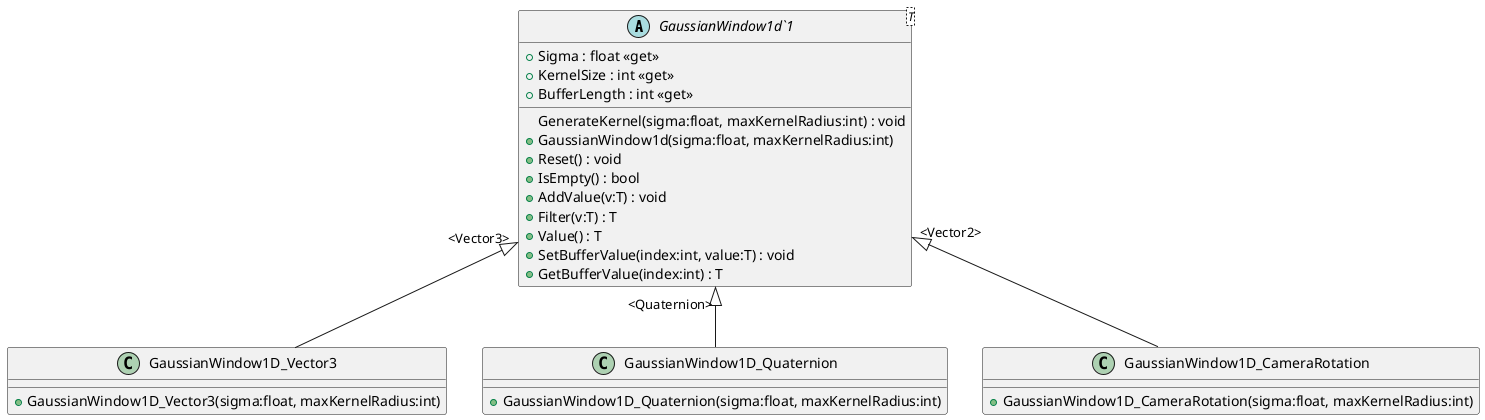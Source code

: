 @startuml
abstract class "GaussianWindow1d`1"<T> {
    + Sigma : float <<get>>
    + KernelSize : int <<get>>
    GenerateKernel(sigma:float, maxKernelRadius:int) : void
    + GaussianWindow1d(sigma:float, maxKernelRadius:int)
    + Reset() : void
    + IsEmpty() : bool
    + AddValue(v:T) : void
    + Filter(v:T) : T
    + Value() : T
    + BufferLength : int <<get>>
    + SetBufferValue(index:int, value:T) : void
    + GetBufferValue(index:int) : T
}
class GaussianWindow1D_Vector3 {
    + GaussianWindow1D_Vector3(sigma:float, maxKernelRadius:int)
}
class GaussianWindow1D_Quaternion {
    + GaussianWindow1D_Quaternion(sigma:float, maxKernelRadius:int)
}
class GaussianWindow1D_CameraRotation {
    + GaussianWindow1D_CameraRotation(sigma:float, maxKernelRadius:int)
}
"GaussianWindow1d`1" "<Vector3>" <|-- GaussianWindow1D_Vector3
"GaussianWindow1d`1" "<Quaternion>" <|-- GaussianWindow1D_Quaternion
"GaussianWindow1d`1" "<Vector2>" <|-- GaussianWindow1D_CameraRotation
@enduml
